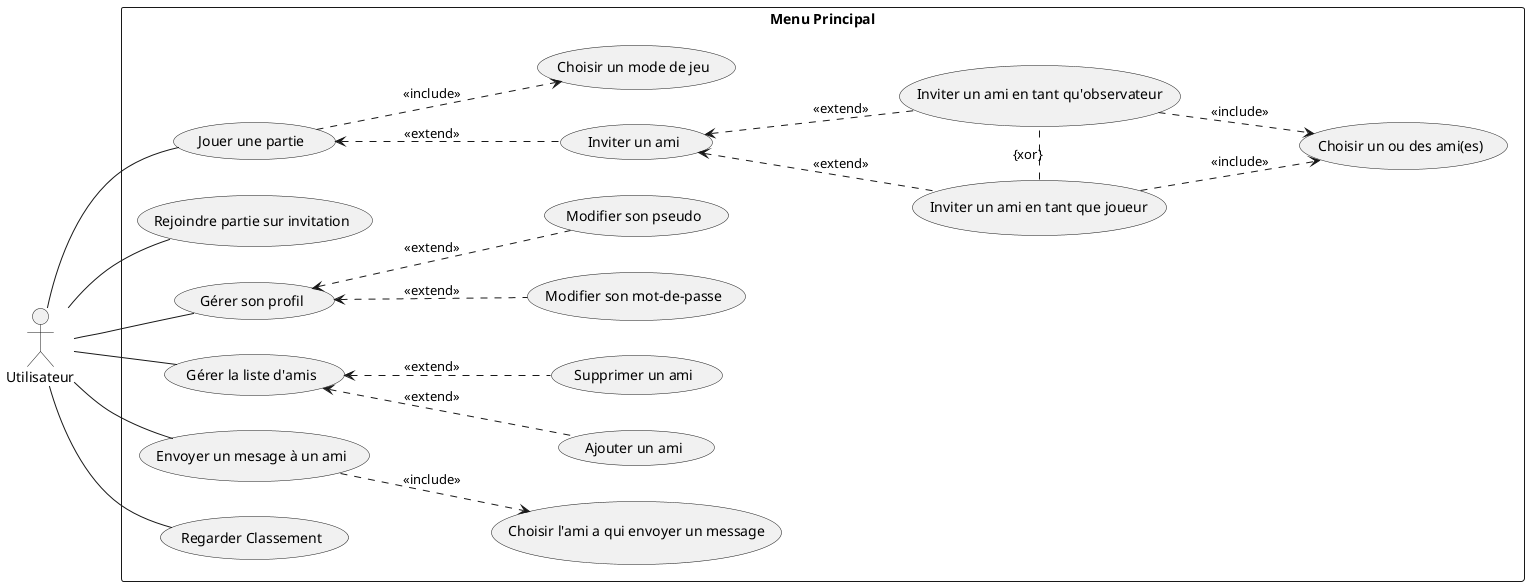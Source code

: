 @startuml menu_principal

'common usecase for manage_friendlist and send_message

left to right direction
actor Utilisateur as user

rectangle "Menu Principal" as main_menu {
    '### Game
    usecase "Jouer une partie" as play_game
    usecase "Rejoindre partie sur invitation" as join_friend_game
    usecase "Inviter un ami" as invite_friend
    'Game options
    usecase "Choisir un mode de jeu" as choose_gamemode

    '### Social
    usecase "Gérer son profil" as manage_profile
    usecase "Gérer la liste d'amis" as manage_friendlist
    usecase "Envoyer un mesage à un ami" as chat_with_friend
    usecase "Choisir l'ami a qui envoyer un message" as choose_friend_to_chat

    usecase "Choisir un ou des ami(es)" as choose_friend

    'Manage profile options
    usecase "Modifier son mot-de-passe" as change_password
    usecase "Modifier son pseudo" as change_nickname
    'Manage friend list options
    usecase "Ajouter un ami" as add_friend
    usecase "Supprimer un ami" as remove_friend
    'Invite Friend Options
    usecase "Inviter un ami en tant que joueur" as invite_friend_as_player
    usecase "Inviter un ami en tant qu'observateur" as invite_friend_as_viewer

    '### Ranking
    usecase "Regarder Classement" as view_ranking
}

(play_game) <-. (invite_friend): <<extend>>
(play_game) .-> (choose_gamemode): <<include>>
(manage_friendlist) <-. (add_friend): <<extend>>
(manage_friendlist) <-. (remove_friend): <<extend>>
(manage_profile) <-. (change_password): <<extend>>
(manage_profile) <-. (change_nickname): <<extend>>

'TODO: This should be a logical XOR
(invite_friend) <-. (invite_friend_as_player) : <<extend>>
(invite_friend_as_player) . (invite_friend_as_viewer) : {xor}
(invite_friend) <-. (invite_friend_as_viewer) : <<extend>>

(chat_with_friend) .-> (choose_friend_to_chat): <<include>>

(invite_friend_as_player) .-> (choose_friend): <<include>>
(invite_friend_as_viewer) .-> (choose_friend): <<include>>


user -- play_game
user -- join_friend_game

user -- manage_profile
user -- manage_friendlist
user -- chat_with_friend

user -- view_ranking


@enduml
